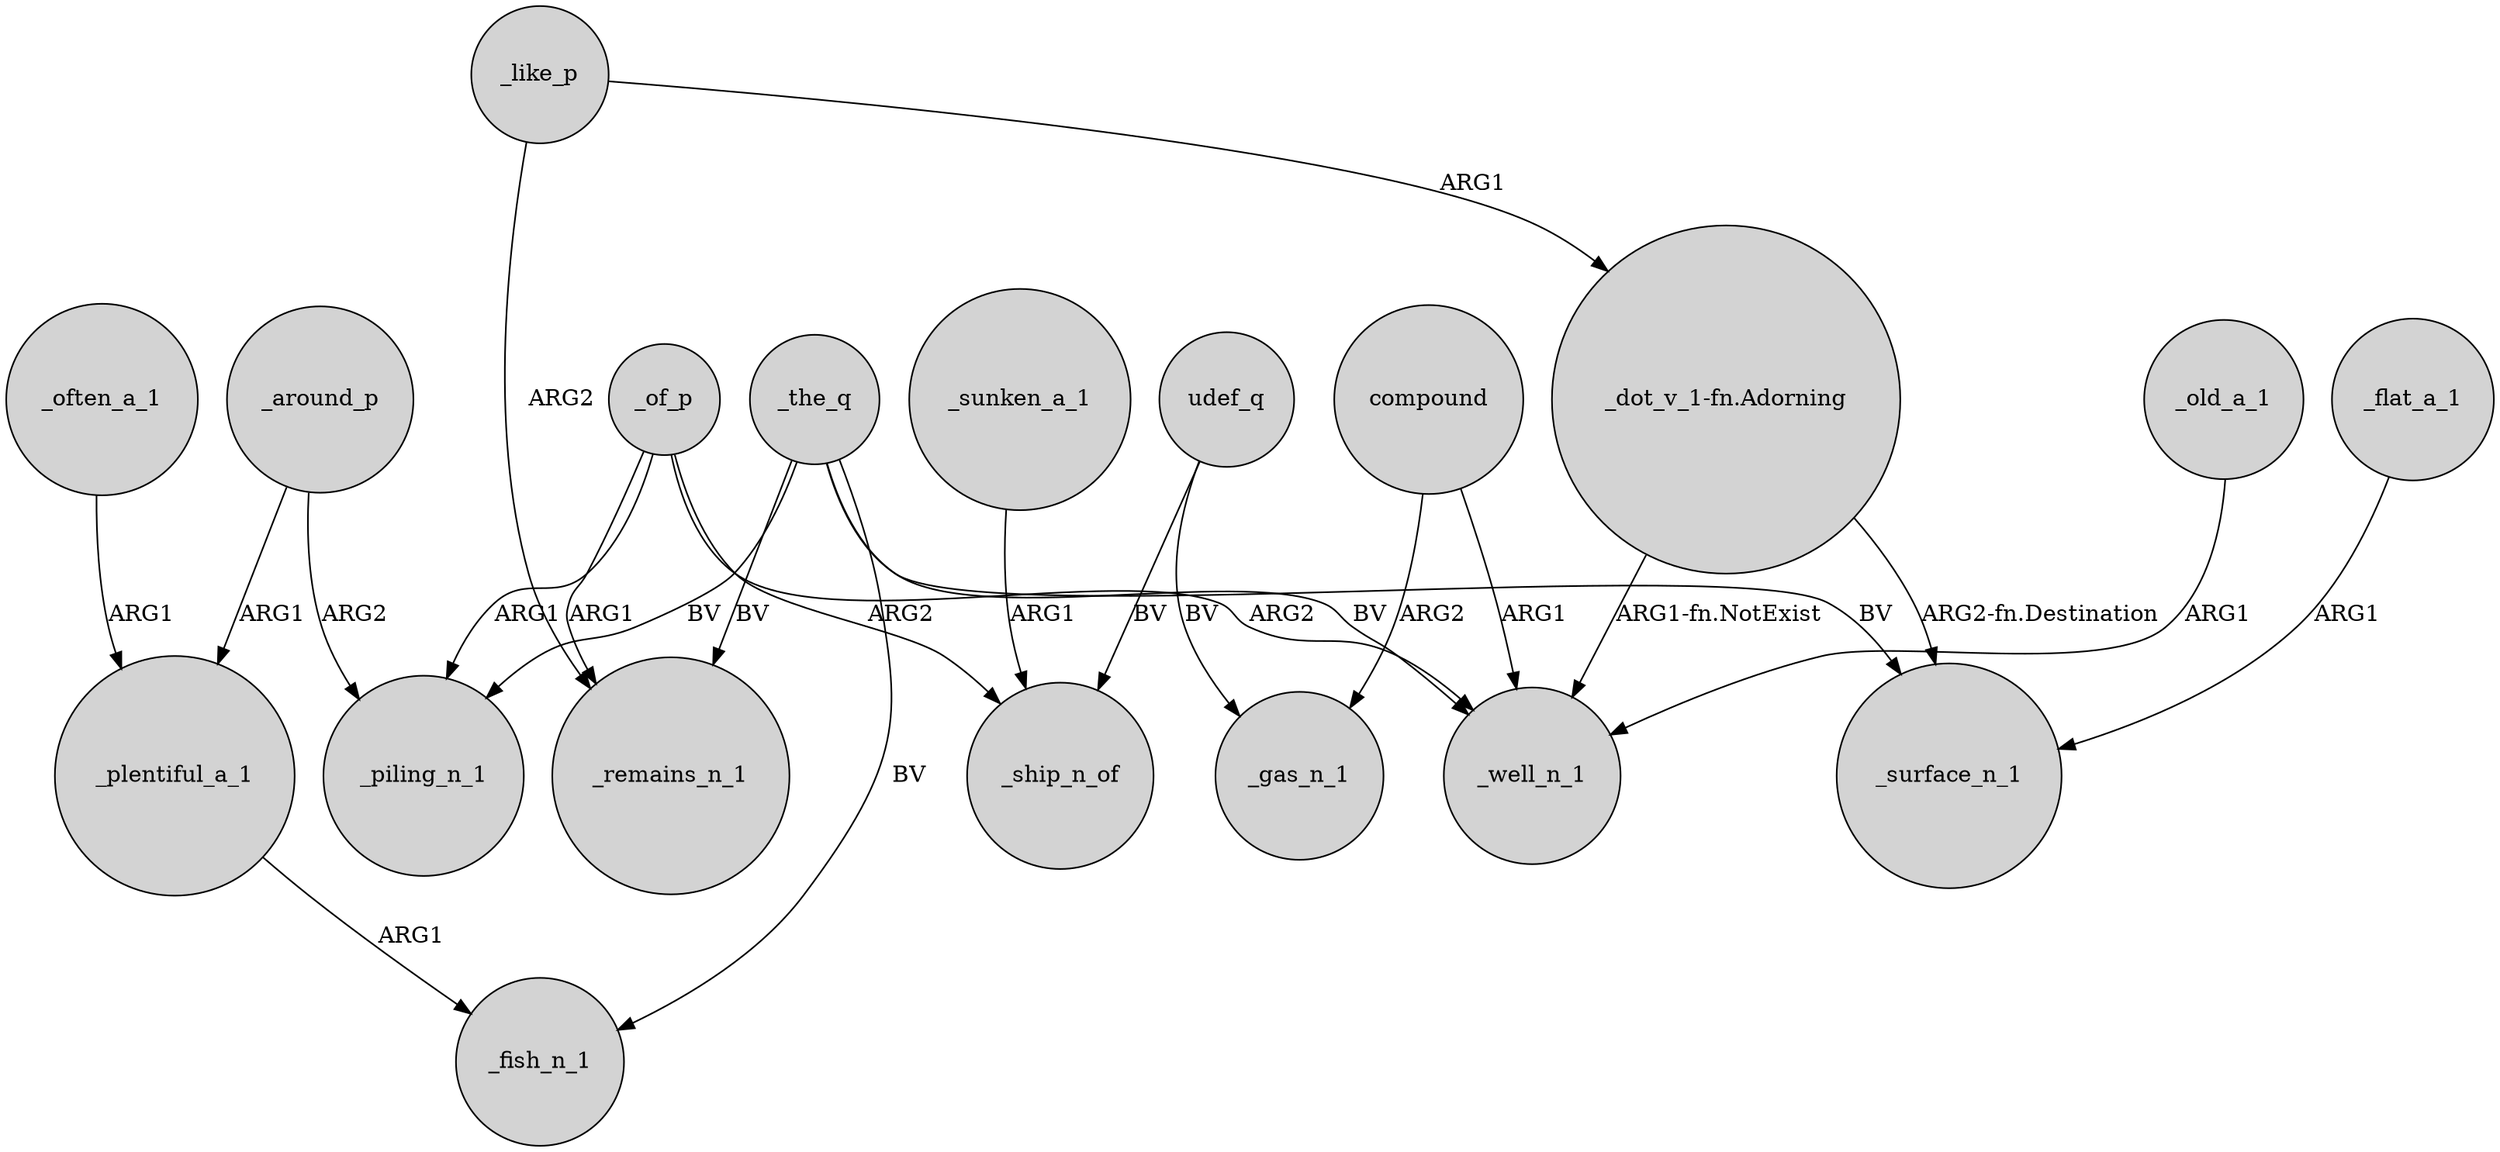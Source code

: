 digraph {
	node [shape=circle style=filled]
	_plentiful_a_1 -> _fish_n_1 [label=ARG1]
	_often_a_1 -> _plentiful_a_1 [label=ARG1]
	_the_q -> _remains_n_1 [label=BV]
	_of_p -> _piling_n_1 [label=ARG1]
	udef_q -> _ship_n_of [label=BV]
	_around_p -> _piling_n_1 [label=ARG2]
	_the_q -> _piling_n_1 [label=BV]
	_the_q -> _surface_n_1 [label=BV]
	_like_p -> _remains_n_1 [label=ARG2]
	"_dot_v_1-fn.Adorning" -> _surface_n_1 [label="ARG2-fn.Destination"]
	_the_q -> _fish_n_1 [label=BV]
	compound -> _gas_n_1 [label=ARG2]
	_the_q -> _well_n_1 [label=BV]
	_like_p -> "_dot_v_1-fn.Adorning" [label=ARG1]
	_around_p -> _plentiful_a_1 [label=ARG1]
	_of_p -> _remains_n_1 [label=ARG1]
	udef_q -> _gas_n_1 [label=BV]
	_of_p -> _well_n_1 [label=ARG2]
	_old_a_1 -> _well_n_1 [label=ARG1]
	_flat_a_1 -> _surface_n_1 [label=ARG1]
	_sunken_a_1 -> _ship_n_of [label=ARG1]
	compound -> _well_n_1 [label=ARG1]
	_of_p -> _ship_n_of [label=ARG2]
	"_dot_v_1-fn.Adorning" -> _well_n_1 [label="ARG1-fn.NotExist"]
}
